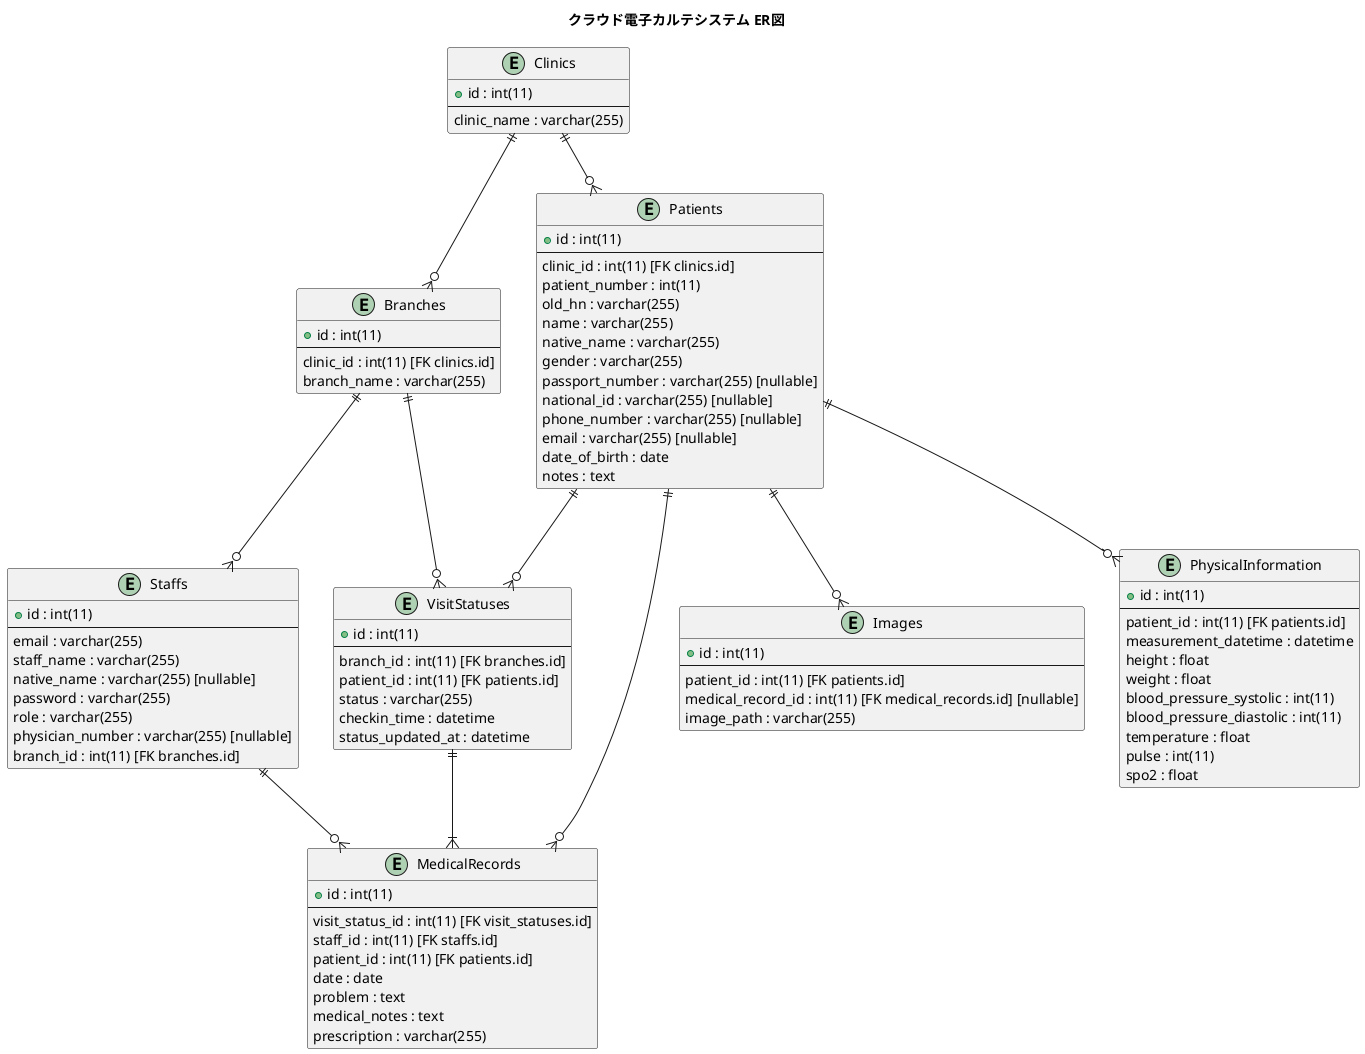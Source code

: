 @startuml
title クラウド電子カルテシステム ER図

entity "Clinics" as clinics {
  + id : int(11)
  ---
  clinic_name : varchar(255)
}

entity "Branches" as branches {
  + id : int(11)
  ---
  clinic_id : int(11) [FK clinics.id]
  branch_name : varchar(255)
}

entity "Staffs" as staffs {
  + id : int(11)
  ---
  email : varchar(255)
  staff_name : varchar(255)
  native_name : varchar(255) [nullable]
  password : varchar(255)
  role : varchar(255)
  physician_number : varchar(255) [nullable]
  branch_id : int(11) [FK branches.id]
}

entity "Patients" as patients {
  + id : int(11)
  ---
  clinic_id : int(11) [FK clinics.id]
  patient_number : int(11)
  old_hn : varchar(255)
  name : varchar(255)
  native_name : varchar(255)
  gender : varchar(255)
  passport_number : varchar(255) [nullable]
  national_id : varchar(255) [nullable]
  phone_number : varchar(255) [nullable]
  email : varchar(255) [nullable]
  date_of_birth : date
  notes : text
}

entity "MedicalRecords" as medical_records {
  + id : int(11)
  ---
  visit_status_id : int(11) [FK visit_statuses.id]
  staff_id : int(11) [FK staffs.id]
  patient_id : int(11) [FK patients.id]
  date : date
  problem : text
  medical_notes : text
  prescription : varchar(255)
}

entity "Images" as images {
  + id : int(11)
  ---
  patient_id : int(11) [FK patients.id]
  medical_record_id : int(11) [FK medical_records.id] [nullable]
  image_path : varchar(255)
}

entity "PhysicalInformation" as physical_information {
  + id : int(11)
  ---
  patient_id : int(11) [FK patients.id]
  measurement_datetime : datetime
  height : float
  weight : float
  blood_pressure_systolic : int(11)
  blood_pressure_diastolic : int(11)
  temperature : float
  pulse : int(11)
  spo2 : float
}

entity "VisitStatuses" as visit_statuses {
  + id : int(11)
  ---
  branch_id : int(11) [FK branches.id]
  patient_id : int(11) [FK patients.id]
  status : varchar(255)
  checkin_time : datetime
  status_updated_at : datetime
}

clinics ||--o{ branches
clinics ||--o{ patients
branches ||--o{ visit_statuses
branches ||--o{ staffs
staffs ||--o{ medical_records
visit_statuses ||--|{ medical_records
patients ||--o{ medical_records
patients ||--o{ images
patients ||--o{ physical_information
patients ||--o{ visit_statuses

@enduml
